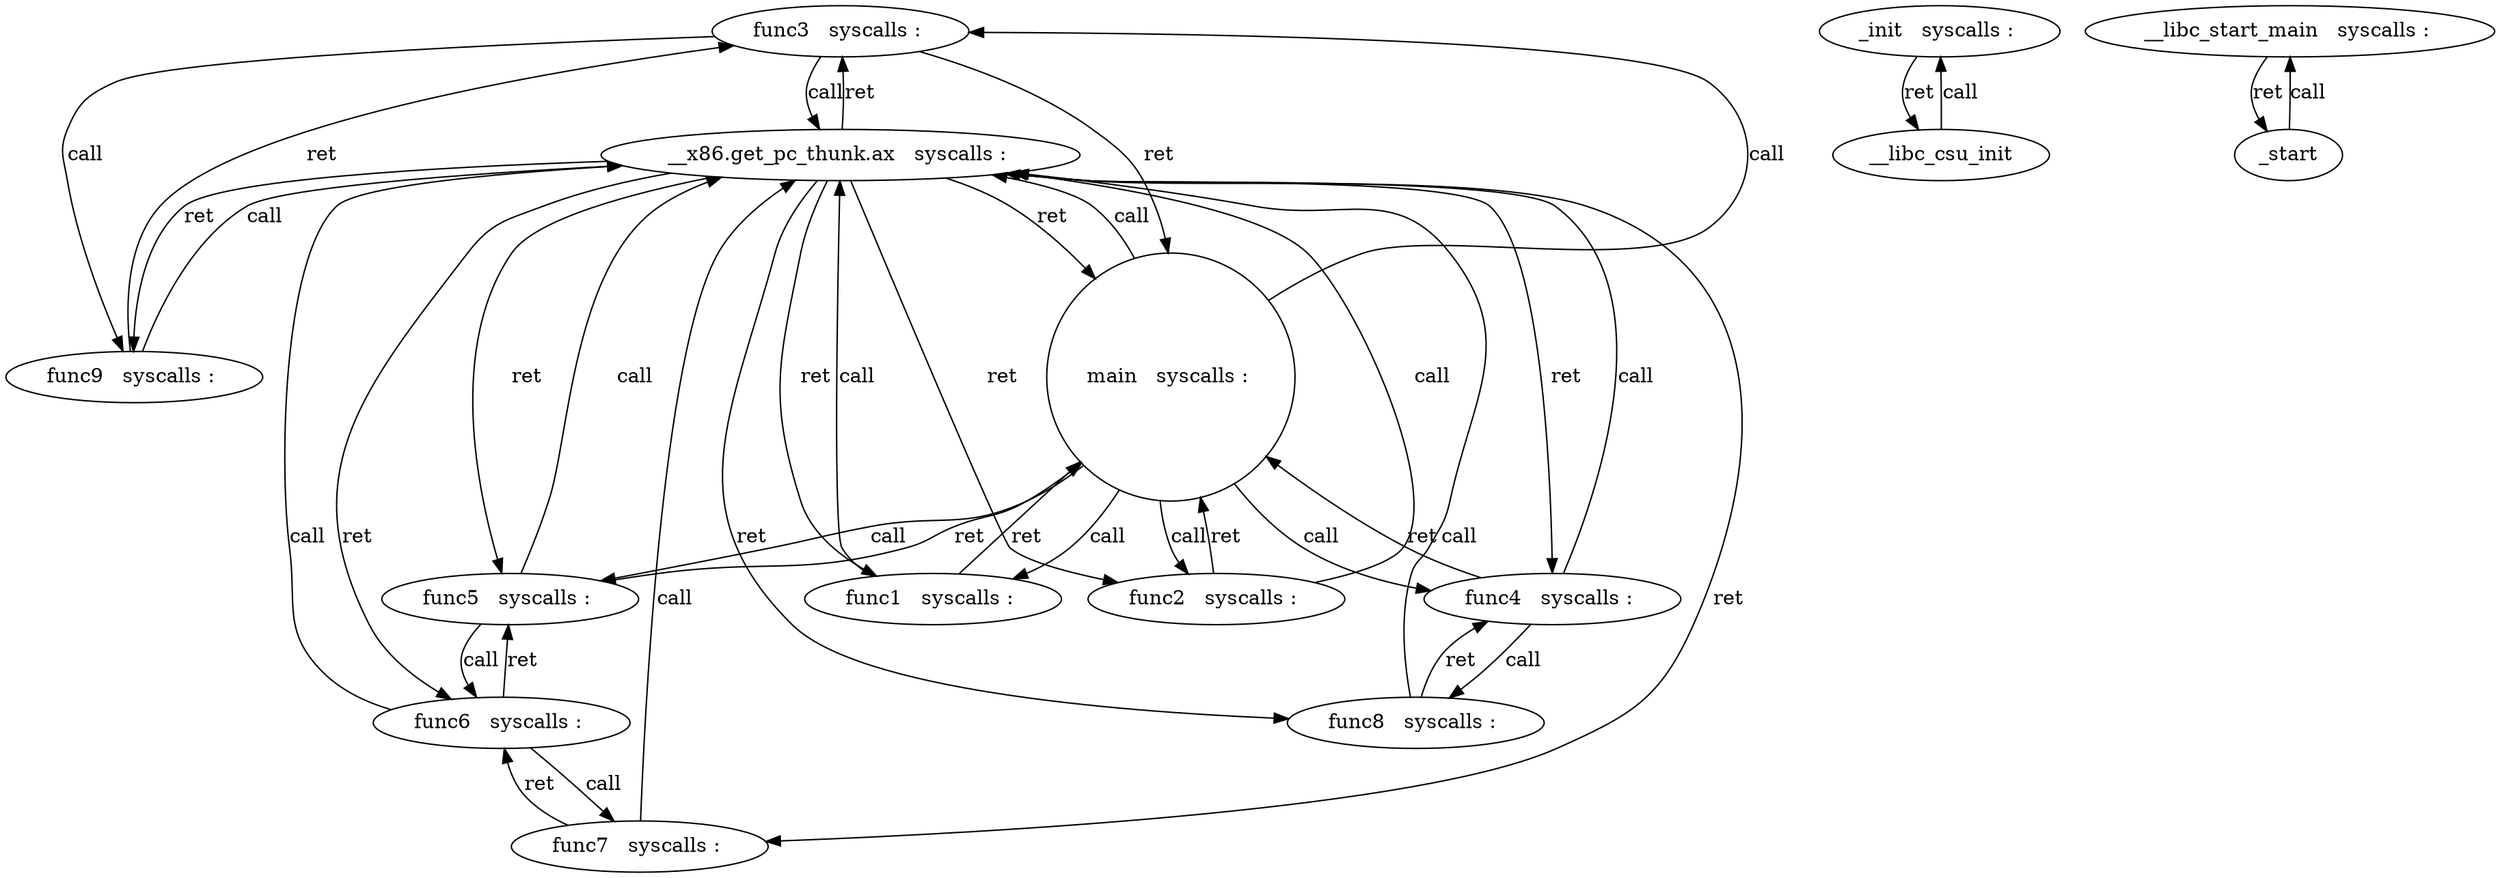 digraph "output/TestedBin/32-A.elf" {
	func3 [label="func3   syscalls : " attrs="   syscalls : "]
	"__x86.get_pc_thunk.ax" [label="__x86.get_pc_thunk.ax   syscalls : " attrs="   syscalls : "]
	func9 [label="func9   syscalls : " attrs="   syscalls : "]
	func5 [label="func5   syscalls : " attrs="   syscalls : "]
	func6 [label="func6   syscalls : " attrs="   syscalls : "]
	func1 [label="func1   syscalls : " attrs="   syscalls : "]
	func7 [label="func7   syscalls : " attrs="   syscalls : "]
	func4 [label="func4   syscalls : " attrs="   syscalls : "]
	func8 [label="func8   syscalls : " attrs="   syscalls : "]
	func2 [label="func2   syscalls : " attrs="   syscalls : "]
	_init [label="_init   syscalls : " attrs="   syscalls : "]
	__libc_start_main [label="__libc_start_main   syscalls : " attrs="   syscalls : "]
	main [label="main   syscalls : " attrs="   syscalls : " shape=circle]
	func3 -> "__x86.get_pc_thunk.ax" [label=call]
	"__x86.get_pc_thunk.ax" -> func3 [label=ret]
	func3 -> func9 [label=call]
	func9 -> func3 [label=ret]
	func5 -> "__x86.get_pc_thunk.ax" [label=call]
	"__x86.get_pc_thunk.ax" -> func5 [label=ret]
	func5 -> func6 [label=call]
	func6 -> func5 [label=ret]
	func9 -> "__x86.get_pc_thunk.ax" [label=call]
	"__x86.get_pc_thunk.ax" -> func9 [label=ret]
	func1 -> "__x86.get_pc_thunk.ax" [label=call]
	"__x86.get_pc_thunk.ax" -> func1 [label=ret]
	func7 -> "__x86.get_pc_thunk.ax" [label=call]
	"__x86.get_pc_thunk.ax" -> func7 [label=ret]
	func4 -> "__x86.get_pc_thunk.ax" [label=call]
	"__x86.get_pc_thunk.ax" -> func4 [label=ret]
	func4 -> func8 [label=call]
	func8 -> func4 [label=ret]
	func2 -> "__x86.get_pc_thunk.ax" [label=call]
	"__x86.get_pc_thunk.ax" -> func2 [label=ret]
	__libc_csu_init -> _init [label=call]
	_init -> __libc_csu_init [label=ret]
	func8 -> "__x86.get_pc_thunk.ax" [label=call]
	"__x86.get_pc_thunk.ax" -> func8 [label=ret]
	func6 -> "__x86.get_pc_thunk.ax" [label=call]
	"__x86.get_pc_thunk.ax" -> func6 [label=ret]
	func6 -> func7 [label=call]
	func7 -> func6 [label=ret]
	_start -> __libc_start_main [label=call]
	__libc_start_main -> _start [label=ret]
	main -> "__x86.get_pc_thunk.ax" [label=call]
	"__x86.get_pc_thunk.ax" -> main [label=ret]
	main -> func5 [label=call]
	func5 -> main [label=ret]
	main -> func4 [label=call]
	func4 -> main [label=ret]
	main -> func3 [label=call]
	func3 -> main [label=ret]
	main -> func2 [label=call]
	func2 -> main [label=ret]
	main -> func1 [label=call]
	func1 -> main [label=ret]
}
